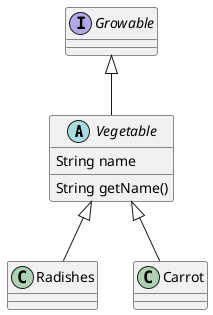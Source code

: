 @startuml

abstract class Vegetable{
String name
String getName()
}
interface Growable
class Radishes
class Carrot

Growable <|-- Vegetable
Vegetable <|-- Carrot
Vegetable <|-- Radishes

@enduml